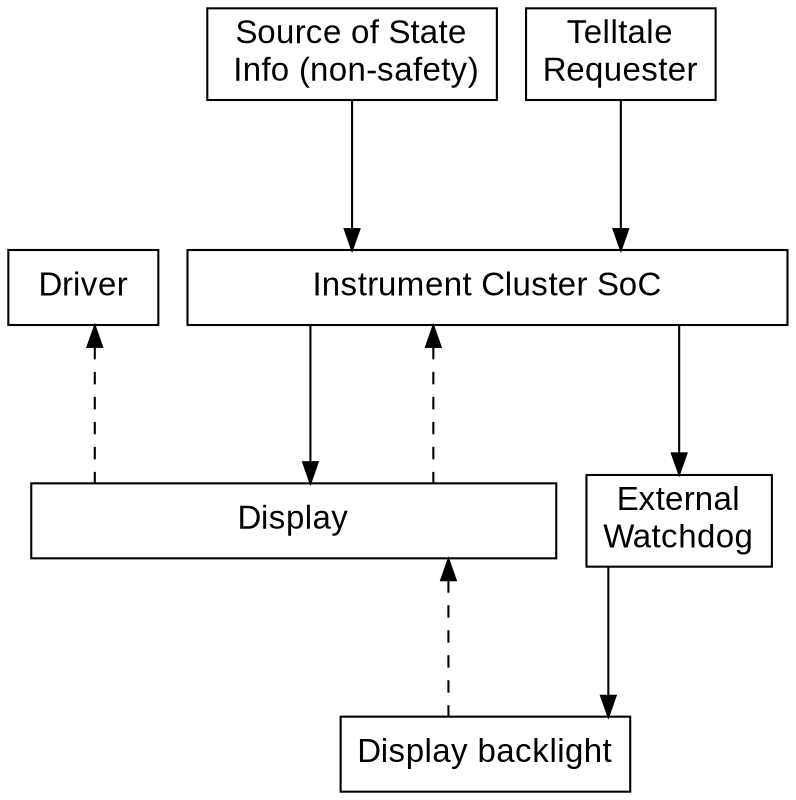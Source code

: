 digraph G {

node [shape=box width=1 height=0.5 fontname=arial fontsize=16 style=filled fillcolor=white]
graph [splines=ortho ranksep=1 nodesep=0.2 fontname=arial fontsize=16 compound=true]

driver [label="Driver"]
source [label="Source of State\n Info (non-safety)"]
requester [label="Telltale\nRequester"]
cluster [label="Instrument Cluster SoC" width=4]
display [label="Display" width=3.5]
watchdog [label="External\nWatchdog"]
backlight [label="Display backlight"]
driver->display [dir=back style=dashed]
source -> cluster
requester -> cluster
cluster -> watchdog
cluster -> display
cluster -> display [dir=back style=dashed]
watchdog -> backlight
display -> backlight [dir=back style=dashed]
}
